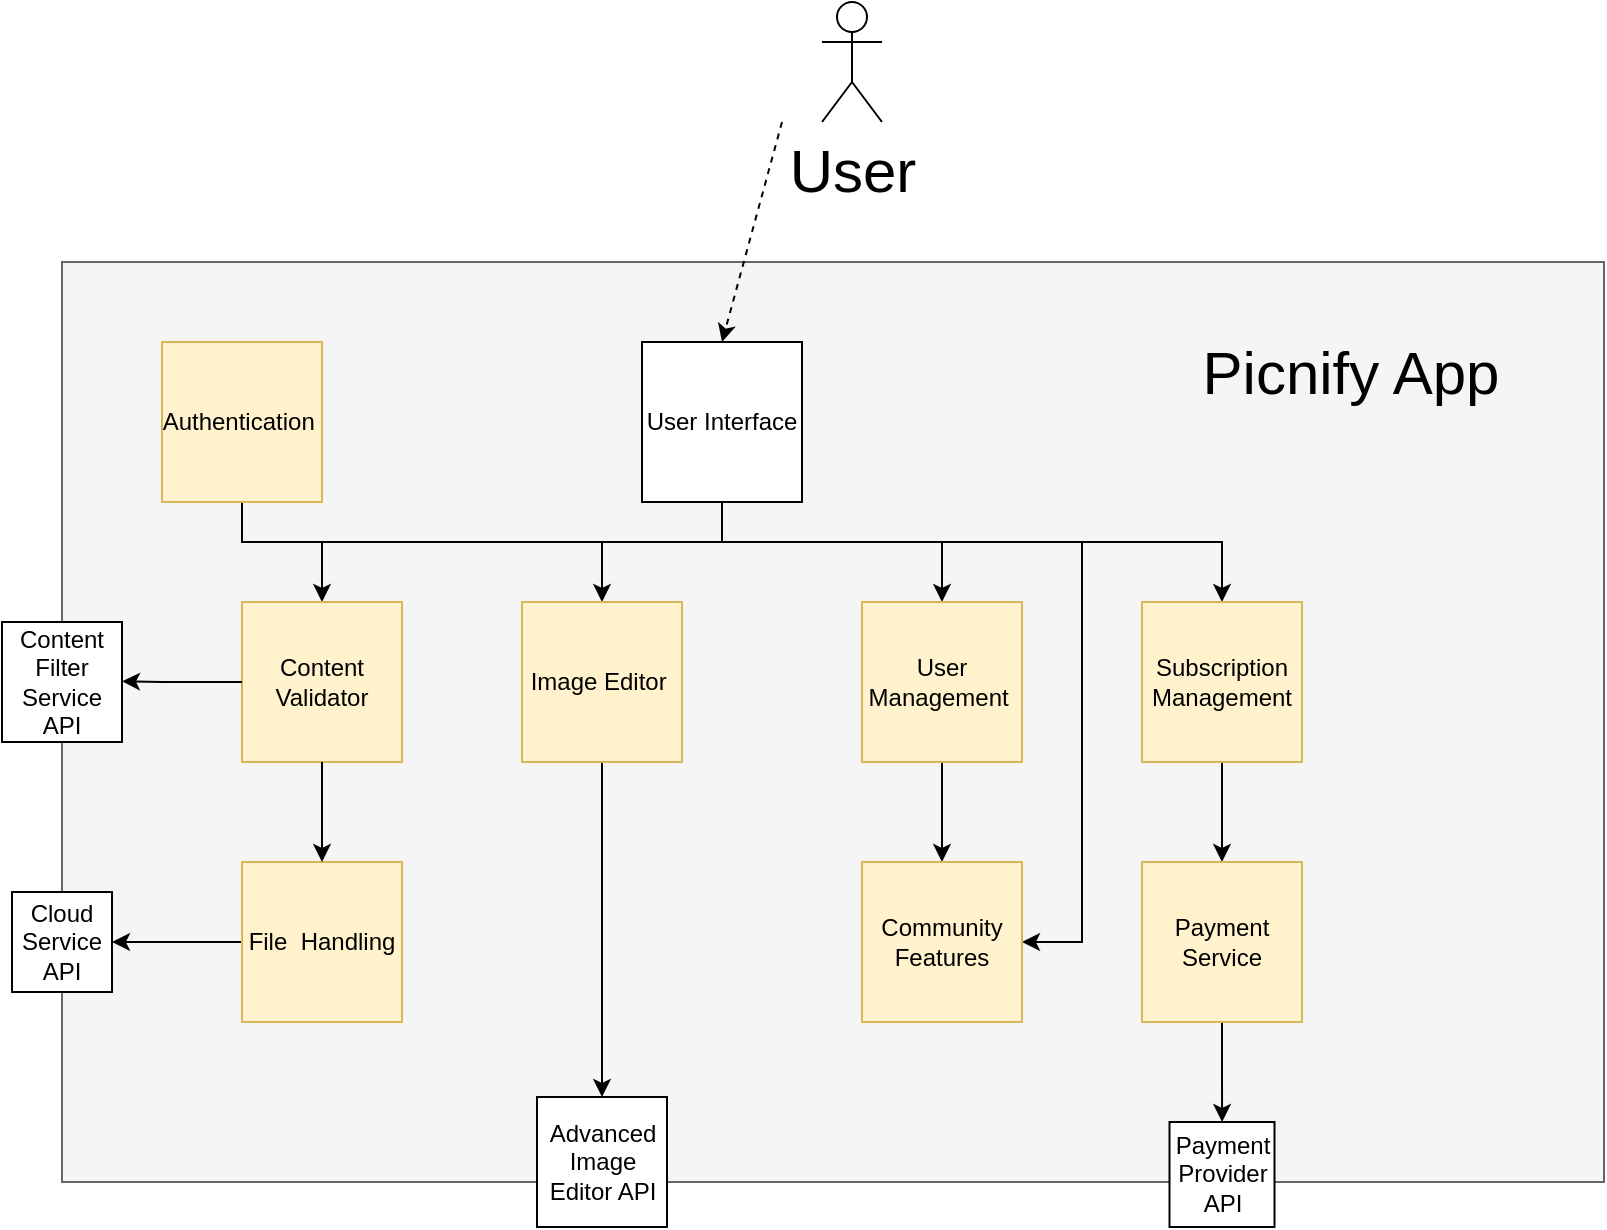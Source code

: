 <mxfile version="20.3.0" type="device"><diagram id="C5RBs43oDa-KdzZeNtuy" name="Page-1"><mxGraphModel dx="1422" dy="865" grid="1" gridSize="10" guides="1" tooltips="1" connect="1" arrows="1" fold="1" page="1" pageScale="1" pageWidth="827" pageHeight="1169" math="0" shadow="0"><root><mxCell id="WIyWlLk6GJQsqaUBKTNV-0"/><mxCell id="WIyWlLk6GJQsqaUBKTNV-1" parent="WIyWlLk6GJQsqaUBKTNV-0"/><mxCell id="lXSxcGReiAMk2FraDnfW-0" value="" style="rounded=0;whiteSpace=wrap;html=1;fillColor=#f5f5f5;fontColor=#333333;strokeColor=#666666;" parent="WIyWlLk6GJQsqaUBKTNV-1" vertex="1"><mxGeometry x="330" y="220" width="771" height="460" as="geometry"/></mxCell><mxCell id="lXSxcGReiAMk2FraDnfW-11" style="edgeStyle=orthogonalEdgeStyle;rounded=0;orthogonalLoop=1;jettySize=auto;html=1;entryX=0.5;entryY=0;entryDx=0;entryDy=0;" parent="WIyWlLk6GJQsqaUBKTNV-1" source="lXSxcGReiAMk2FraDnfW-2" target="9UmllT9J7K_wo_NaofNN-5" edge="1"><mxGeometry relative="1" as="geometry"><Array as="points"><mxPoint x="660" y="360"/><mxPoint x="460" y="360"/></Array><mxPoint x="460" y="380" as="targetPoint"/></mxGeometry></mxCell><mxCell id="lXSxcGReiAMk2FraDnfW-12" style="edgeStyle=orthogonalEdgeStyle;rounded=0;orthogonalLoop=1;jettySize=auto;html=1;entryX=0.5;entryY=0;entryDx=0;entryDy=0;" parent="WIyWlLk6GJQsqaUBKTNV-1" source="lXSxcGReiAMk2FraDnfW-2" target="lXSxcGReiAMk2FraDnfW-4" edge="1"><mxGeometry relative="1" as="geometry"><Array as="points"><mxPoint x="660" y="360"/><mxPoint x="600" y="360"/></Array></mxGeometry></mxCell><mxCell id="lXSxcGReiAMk2FraDnfW-15" style="edgeStyle=orthogonalEdgeStyle;rounded=0;orthogonalLoop=1;jettySize=auto;html=1;" parent="WIyWlLk6GJQsqaUBKTNV-1" source="lXSxcGReiAMk2FraDnfW-2" target="lXSxcGReiAMk2FraDnfW-3" edge="1"><mxGeometry relative="1" as="geometry"><Array as="points"><mxPoint x="660" y="360"/><mxPoint x="770" y="360"/></Array></mxGeometry></mxCell><mxCell id="lXSxcGReiAMk2FraDnfW-16" style="edgeStyle=orthogonalEdgeStyle;rounded=0;orthogonalLoop=1;jettySize=auto;html=1;entryX=0.5;entryY=0;entryDx=0;entryDy=0;" parent="WIyWlLk6GJQsqaUBKTNV-1" source="lXSxcGReiAMk2FraDnfW-2" target="lXSxcGReiAMk2FraDnfW-14" edge="1"><mxGeometry relative="1" as="geometry"><Array as="points"><mxPoint x="660" y="360"/><mxPoint x="910" y="360"/></Array></mxGeometry></mxCell><mxCell id="lXSxcGReiAMk2FraDnfW-17" style="edgeStyle=orthogonalEdgeStyle;rounded=0;orthogonalLoop=1;jettySize=auto;html=1;entryX=1;entryY=0.5;entryDx=0;entryDy=0;" parent="WIyWlLk6GJQsqaUBKTNV-1" source="lXSxcGReiAMk2FraDnfW-2" target="lXSxcGReiAMk2FraDnfW-13" edge="1"><mxGeometry relative="1" as="geometry"><Array as="points"><mxPoint x="660" y="360"/><mxPoint x="840" y="360"/><mxPoint x="840" y="560"/></Array></mxGeometry></mxCell><mxCell id="lXSxcGReiAMk2FraDnfW-21" style="edgeStyle=orthogonalEdgeStyle;rounded=0;orthogonalLoop=1;jettySize=auto;html=1;" parent="WIyWlLk6GJQsqaUBKTNV-1" source="lXSxcGReiAMk2FraDnfW-2" edge="1"><mxGeometry relative="1" as="geometry"><mxPoint x="420" y="340" as="targetPoint"/><Array as="points"><mxPoint x="660" y="360"/><mxPoint x="420" y="360"/><mxPoint x="420" y="300"/></Array></mxGeometry></mxCell><mxCell id="lXSxcGReiAMk2FraDnfW-2" value="User Interface" style="whiteSpace=wrap;html=1;aspect=fixed;" parent="WIyWlLk6GJQsqaUBKTNV-1" vertex="1"><mxGeometry x="620" y="260" width="80" height="80" as="geometry"/></mxCell><mxCell id="lXSxcGReiAMk2FraDnfW-27" style="edgeStyle=orthogonalEdgeStyle;rounded=0;orthogonalLoop=1;jettySize=auto;html=1;entryX=0.5;entryY=0;entryDx=0;entryDy=0;" parent="WIyWlLk6GJQsqaUBKTNV-1" source="lXSxcGReiAMk2FraDnfW-3" target="lXSxcGReiAMk2FraDnfW-13" edge="1"><mxGeometry relative="1" as="geometry"/></mxCell><mxCell id="lXSxcGReiAMk2FraDnfW-3" value="User Management&amp;nbsp;" style="whiteSpace=wrap;html=1;aspect=fixed;fillColor=#fff2cc;strokeColor=#d6b656;" parent="WIyWlLk6GJQsqaUBKTNV-1" vertex="1"><mxGeometry x="730" y="390" width="80" height="80" as="geometry"/></mxCell><mxCell id="lXSxcGReiAMk2FraDnfW-26" style="edgeStyle=orthogonalEdgeStyle;rounded=0;orthogonalLoop=1;jettySize=auto;html=1;entryX=0.5;entryY=0;entryDx=0;entryDy=0;" parent="WIyWlLk6GJQsqaUBKTNV-1" source="lXSxcGReiAMk2FraDnfW-4" target="lXSxcGReiAMk2FraDnfW-24" edge="1"><mxGeometry relative="1" as="geometry"/></mxCell><mxCell id="lXSxcGReiAMk2FraDnfW-4" value="Image Editor&amp;nbsp;" style="whiteSpace=wrap;html=1;aspect=fixed;fillColor=#fff2cc;strokeColor=#d6b656;" parent="WIyWlLk6GJQsqaUBKTNV-1" vertex="1"><mxGeometry x="560" y="390" width="80" height="80" as="geometry"/></mxCell><mxCell id="lXSxcGReiAMk2FraDnfW-5" value="Authentication&amp;nbsp;" style="whiteSpace=wrap;html=1;aspect=fixed;fillColor=#fff2cc;strokeColor=#d6b656;" parent="WIyWlLk6GJQsqaUBKTNV-1" vertex="1"><mxGeometry x="380" y="260" width="80" height="80" as="geometry"/></mxCell><mxCell id="lXSxcGReiAMk2FraDnfW-22" style="edgeStyle=orthogonalEdgeStyle;rounded=0;orthogonalLoop=1;jettySize=auto;html=1;" parent="WIyWlLk6GJQsqaUBKTNV-1" source="lXSxcGReiAMk2FraDnfW-6" target="lXSxcGReiAMk2FraDnfW-9" edge="1"><mxGeometry relative="1" as="geometry"/></mxCell><mxCell id="lXSxcGReiAMk2FraDnfW-6" value="File&amp;nbsp; Handling" style="whiteSpace=wrap;html=1;aspect=fixed;fillColor=#fff2cc;strokeColor=#d6b656;" parent="WIyWlLk6GJQsqaUBKTNV-1" vertex="1"><mxGeometry x="420" y="520" width="80" height="80" as="geometry"/></mxCell><mxCell id="lXSxcGReiAMk2FraDnfW-8" value="Payment Provider&lt;br&gt;API" style="whiteSpace=wrap;html=1;aspect=fixed;" parent="WIyWlLk6GJQsqaUBKTNV-1" vertex="1"><mxGeometry x="883.75" y="650" width="52.5" height="52.5" as="geometry"/></mxCell><mxCell id="lXSxcGReiAMk2FraDnfW-9" value="Cloud Service API" style="whiteSpace=wrap;html=1;aspect=fixed;" parent="WIyWlLk6GJQsqaUBKTNV-1" vertex="1"><mxGeometry x="305" y="535" width="50" height="50" as="geometry"/></mxCell><mxCell id="lXSxcGReiAMk2FraDnfW-13" value="Community Features" style="whiteSpace=wrap;html=1;aspect=fixed;fillColor=#fff2cc;strokeColor=#d6b656;" parent="WIyWlLk6GJQsqaUBKTNV-1" vertex="1"><mxGeometry x="730" y="520" width="80" height="80" as="geometry"/></mxCell><mxCell id="lXSxcGReiAMk2FraDnfW-19" style="edgeStyle=orthogonalEdgeStyle;rounded=0;orthogonalLoop=1;jettySize=auto;html=1;entryX=0.5;entryY=0;entryDx=0;entryDy=0;" parent="WIyWlLk6GJQsqaUBKTNV-1" source="lXSxcGReiAMk2FraDnfW-14" target="lXSxcGReiAMk2FraDnfW-18" edge="1"><mxGeometry relative="1" as="geometry"/></mxCell><mxCell id="lXSxcGReiAMk2FraDnfW-14" value="Subscription Management" style="whiteSpace=wrap;html=1;aspect=fixed;fillColor=#fff2cc;strokeColor=#d6b656;" parent="WIyWlLk6GJQsqaUBKTNV-1" vertex="1"><mxGeometry x="870" y="390" width="80" height="80" as="geometry"/></mxCell><mxCell id="lXSxcGReiAMk2FraDnfW-20" style="edgeStyle=orthogonalEdgeStyle;rounded=0;orthogonalLoop=1;jettySize=auto;html=1;" parent="WIyWlLk6GJQsqaUBKTNV-1" source="lXSxcGReiAMk2FraDnfW-18" target="lXSxcGReiAMk2FraDnfW-8" edge="1"><mxGeometry relative="1" as="geometry"><Array as="points"/></mxGeometry></mxCell><mxCell id="lXSxcGReiAMk2FraDnfW-18" value="Payment Service" style="whiteSpace=wrap;html=1;aspect=fixed;fillColor=#fff2cc;strokeColor=#d6b656;" parent="WIyWlLk6GJQsqaUBKTNV-1" vertex="1"><mxGeometry x="870" y="520" width="80" height="80" as="geometry"/></mxCell><mxCell id="lXSxcGReiAMk2FraDnfW-24" value="Advanced Image Editor API" style="whiteSpace=wrap;html=1;aspect=fixed;" parent="WIyWlLk6GJQsqaUBKTNV-1" vertex="1"><mxGeometry x="567.5" y="637.5" width="65" height="65" as="geometry"/></mxCell><mxCell id="9UmllT9J7K_wo_NaofNN-1" value="&lt;font style=&quot;font-size: 30px;&quot;&gt;Picnify App&lt;/font&gt;" style="text;html=1;strokeColor=none;fillColor=none;align=center;verticalAlign=middle;whiteSpace=wrap;rounded=0;" parent="WIyWlLk6GJQsqaUBKTNV-1" vertex="1"><mxGeometry x="887.5" y="250" width="172.5" height="50" as="geometry"/></mxCell><mxCell id="9UmllT9J7K_wo_NaofNN-2" value="User" style="shape=umlActor;verticalLabelPosition=bottom;verticalAlign=top;html=1;outlineConnect=0;fontSize=30;" parent="WIyWlLk6GJQsqaUBKTNV-1" vertex="1"><mxGeometry x="710" y="90" width="30" height="60" as="geometry"/></mxCell><mxCell id="9UmllT9J7K_wo_NaofNN-4" value="" style="endArrow=classic;html=1;rounded=0;fontSize=30;dashed=1;entryX=0.5;entryY=0;entryDx=0;entryDy=0;" parent="WIyWlLk6GJQsqaUBKTNV-1" target="lXSxcGReiAMk2FraDnfW-2" edge="1"><mxGeometry width="50" height="50" relative="1" as="geometry"><mxPoint x="690" y="150" as="sourcePoint"/><mxPoint x="700" y="150" as="targetPoint"/></mxGeometry></mxCell><mxCell id="9UmllT9J7K_wo_NaofNN-5" value="Content Validator" style="whiteSpace=wrap;html=1;aspect=fixed;fillColor=#fff2cc;strokeColor=#d6b656;" parent="WIyWlLk6GJQsqaUBKTNV-1" vertex="1"><mxGeometry x="420" y="390" width="80" height="80" as="geometry"/></mxCell><mxCell id="9UmllT9J7K_wo_NaofNN-6" value="Content Filter Service API" style="whiteSpace=wrap;html=1;aspect=fixed;" parent="WIyWlLk6GJQsqaUBKTNV-1" vertex="1"><mxGeometry x="300" y="400" width="60" height="60" as="geometry"/></mxCell><mxCell id="9UmllT9J7K_wo_NaofNN-7" style="edgeStyle=orthogonalEdgeStyle;rounded=0;orthogonalLoop=1;jettySize=auto;html=1;" parent="WIyWlLk6GJQsqaUBKTNV-1" edge="1"><mxGeometry relative="1" as="geometry"><mxPoint x="420" y="430" as="sourcePoint"/><mxPoint x="360" y="429.66" as="targetPoint"/><Array as="points"><mxPoint x="380" y="430"/><mxPoint x="380" y="430"/></Array></mxGeometry></mxCell><mxCell id="9UmllT9J7K_wo_NaofNN-10" value="" style="endArrow=classic;html=1;rounded=0;fontSize=30;exitX=0.5;exitY=1;exitDx=0;exitDy=0;entryX=0.5;entryY=0;entryDx=0;entryDy=0;" parent="WIyWlLk6GJQsqaUBKTNV-1" source="9UmllT9J7K_wo_NaofNN-5" target="lXSxcGReiAMk2FraDnfW-6" edge="1"><mxGeometry width="50" height="50" relative="1" as="geometry"><mxPoint x="720" y="470" as="sourcePoint"/><mxPoint x="770" y="420" as="targetPoint"/></mxGeometry></mxCell></root></mxGraphModel></diagram></mxfile>